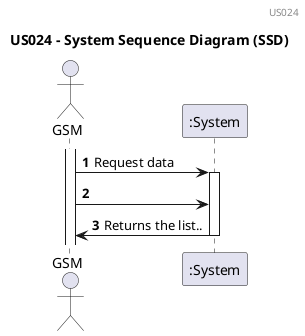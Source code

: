 @startuml
skinparam monochrome false
skinparam packageStyle rectangle
skinparam shadowing false

title US024 - System Sequence Diagram (SSD)
header US024
autonumber

actor "GSM" as gsm
participant ":System" as System

activate gsm

    gsm -> System : Request data
    activate System
        gsm -> System :
        System -> gsm : Returns the list..
    deactivate System

@enduml